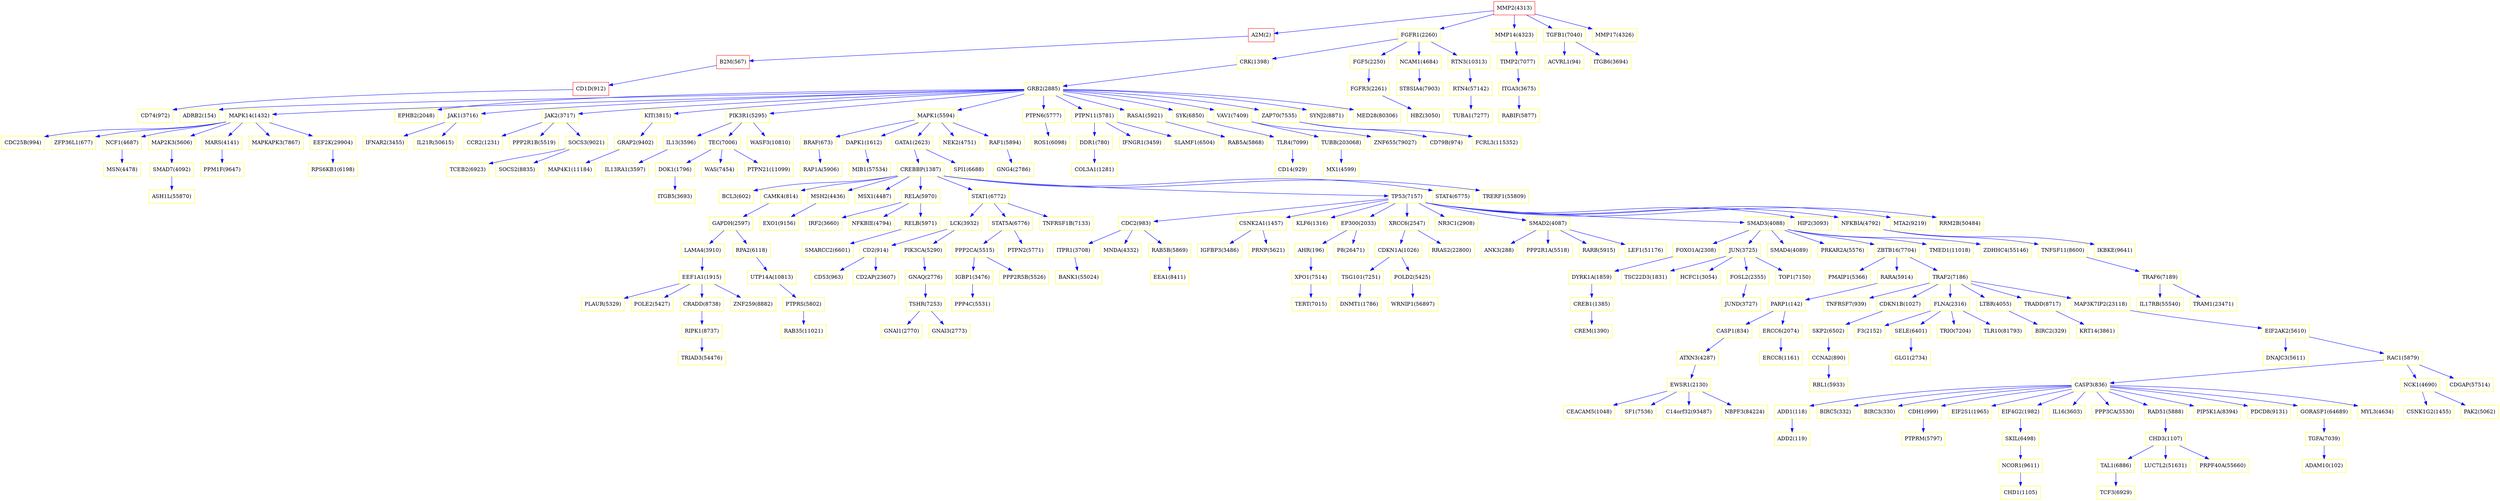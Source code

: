 digraph tmp_ans16 {
N_0 [shape = box, color = yellow, label = "ADD1(118)"];
N_1 [shape = box, color = yellow, label = "ADD2(119)"];
N_2 [shape = box, color = yellow, label = "PARP1(142)"];
N_3 [shape = box, color = yellow, label = "ADRB2(154)"];
N_4 [shape = box, color = yellow, label = "AHR(196)"];
N_5 [shape = box, color = red, label = "A2M(2)"];
N_6 [shape = box, color = yellow, label = "ACVRL1(94)"];
N_7 [shape = box, color = yellow, label = "BIRC5(332)"];
N_8 [shape = box, color = yellow, label = "ADAM10(102)"];
N_9 [shape = box, color = red, label = "B2M(567)"];
N_10 [shape = box, color = yellow, label = "BRAF(673)"];
N_11 [shape = box, color = yellow, label = "DDR1(780)"];
N_12 [shape = box, color = yellow, label = "CASP1(834)"];
N_13 [shape = box, color = yellow, label = "CASP3(836)"];
N_14 [shape = box, color = yellow, label = "BIRC3(330)"];
N_15 [shape = box, color = yellow, label = "BIRC2(329)"];
N_16 [shape = box, color = yellow, label = "CD2(914)"];
N_17 [shape = box, color = yellow, label = "TNFRSF7(939)"];
N_18 [shape = box, color = yellow, label = "CD74(972)"];
N_19 [shape = box, color = red, label = "CD1D(912)"];
N_20 [shape = box, color = yellow, label = "CCNA2(890)"];
N_21 [shape = box, color = yellow, label = "CDC2(983)"];
N_22 [shape = box, color = yellow, label = "CDH1(999)"];
N_23 [shape = box, color = yellow, label = "CDKN1A(1026)"];
N_24 [shape = box, color = yellow, label = "CHD3(1107)"];
N_25 [shape = box, color = yellow, label = "CDC25B(994)"];
N_26 [shape = box, color = yellow, label = "CDKN1B(1027)"];
N_27 [shape = box, color = yellow, label = "CCR2(1231)"];
N_28 [shape = box, color = yellow, label = "BCL3(602)"];
N_29 [shape = box, color = yellow, label = "CREB1(1385)"];
N_30 [shape = box, color = yellow, label = "CREBBP(1387)"];
N_31 [shape = box, color = yellow, label = "CAMK4(814)"];
N_32 [shape = box, color = yellow, label = "CREM(1390)"];
N_33 [shape = box, color = yellow, label = "CRK(1398)"];
N_34 [shape = box, color = yellow, label = "ZFP36L1(677)"];
N_35 [shape = box, color = yellow, label = "CSNK2A1(1457)"];
N_36 [shape = box, color = yellow, label = "MAPK14(1432)"];
N_37 [shape = box, color = yellow, label = "CD14(929)"];
N_38 [shape = box, color = yellow, label = "DAPK1(1612)"];
N_39 [shape = box, color = yellow, label = "ERCC8(1161)"];
N_40 [shape = box, color = yellow, label = "DNMT1(1786)"];
N_41 [shape = box, color = yellow, label = "TSC22D3(1831)"];
N_42 [shape = box, color = yellow, label = "EEF1A1(1915)"];
N_43 [shape = box, color = yellow, label = "KLF6(1316)"];
N_44 [shape = box, color = yellow, label = "EIF2S1(1965)"];
N_45 [shape = box, color = yellow, label = "EIF4G2(1982)"];
N_46 [shape = box, color = yellow, label = "EP300(2033)"];
N_47 [shape = box, color = yellow, label = "EPHB2(2048)"];
N_48 [shape = box, color = yellow, label = "CEACAM5(1048)"];
N_49 [shape = box, color = yellow, label = "EWSR1(2130)"];
N_50 [shape = box, color = yellow, label = "F3(2152)"];
N_51 [shape = box, color = yellow, label = "DOK1(1796)"];
N_52 [shape = box, color = yellow, label = "COL3A1(1281)"];
N_53 [shape = box, color = yellow, label = "FGFR1(2260)"];
N_54 [shape = box, color = yellow, label = "FGF5(2250)"];
N_55 [shape = box, color = yellow, label = "FGFR3(2261)"];
N_56 [shape = box, color = yellow, label = "DYRK1A(1859)"];
N_57 [shape = box, color = yellow, label = "FLNA(2316)"];
N_58 [shape = box, color = yellow, label = "CD79B(974)"];
N_59 [shape = box, color = yellow, label = "FOXO1A(2308)"];
N_60 [shape = box, color = yellow, label = "GAPDH(2597)"];
N_61 [shape = box, color = yellow, label = "XRCC6(2547)"];
N_62 [shape = box, color = yellow, label = "CD53(963)"];
N_63 [shape = box, color = yellow, label = "GNAI1(2770)"];
N_64 [shape = box, color = yellow, label = "GNAI3(2773)"];
N_65 [shape = box, color = yellow, label = "GNAQ(2776)"];
N_66 [shape = box, color = yellow, label = "GRB2(2885)"];
N_67 [shape = box, color = yellow, label = "NR3C1(2908)"];
N_68 [shape = box, color = yellow, label = "ERCC6(2074)"];
N_69 [shape = box, color = yellow, label = "HBZ(3050)"];
N_70 [shape = box, color = yellow, label = "HCFC1(3054)"];
N_71 [shape = box, color = yellow, label = "CHD1(1105)"];
N_72 [shape = box, color = yellow, label = "IFNAR2(3455)"];
N_73 [shape = box, color = yellow, label = "IFNGR1(3459)"];
N_74 [shape = box, color = yellow, label = "IL13(3596)"];
N_75 [shape = box, color = yellow, label = "IL16(3603)"];
N_76 [shape = box, color = yellow, label = "ITGA3(3675)"];
N_77 [shape = box, color = yellow, label = "ITGB5(3693)"];
N_78 [shape = box, color = yellow, label = "ITPR1(3708)"];
N_79 [shape = box, color = yellow, label = "JAK1(3716)"];
N_80 [shape = box, color = yellow, label = "JAK2(3717)"];
N_81 [shape = box, color = yellow, label = "JUN(3725)"];
N_82 [shape = box, color = yellow, label = "FOSL2(2355)"];
N_83 [shape = box, color = yellow, label = "ANK3(288)"];
N_84 [shape = box, color = yellow, label = "KIT(3815)"];
N_85 [shape = box, color = yellow, label = "IGFBP3(3486)"];
N_86 [shape = box, color = yellow, label = "LCK(3932)"];
N_87 [shape = box, color = yellow, label = "GATA1(2623)"];
N_88 [shape = box, color = yellow, label = "LTBR(4055)"];
N_89 [shape = box, color = yellow, label = "SMAD2(4087)"];
N_90 [shape = box, color = yellow, label = "JUND(3727)"];
N_91 [shape = box, color = yellow, label = "SMAD3(4088)"];
N_92 [shape = box, color = yellow, label = "SMAD4(4089)"];
N_93 [shape = box, color = yellow, label = "SMAD7(4092)"];
N_94 [shape = box, color = yellow, label = "IGBP1(3476)"];
N_95 [shape = box, color = red, label = "MMP2(4313)"];
N_96 [shape = box, color = yellow, label = "MSH2(4436)"];
N_97 [shape = box, color = yellow, label = "MSN(4478)"];
N_98 [shape = box, color = yellow, label = "MSX1(4487)"];
N_99 [shape = box, color = yellow, label = "MX1(4599)"];
N_100 [shape = box, color = yellow, label = "NCAM1(4684)"];
N_101 [shape = box, color = yellow, label = "NCF1(4687)"];
N_102 [shape = box, color = yellow, label = "CSNK1G2(1455)"];
N_103 [shape = box, color = yellow, label = "HIP2(3093)"];
N_104 [shape = box, color = yellow, label = "NCK1(4690)"];
N_105 [shape = box, color = yellow, label = "NEK2(4751)"];
N_106 [shape = box, color = yellow, label = "IRF2(3660)"];
N_107 [shape = box, color = yellow, label = "GLG1(2734)"];
N_108 [shape = box, color = yellow, label = "NFKBIA(4792)"];
N_109 [shape = box, color = yellow, label = "PAK2(5062)"];
N_110 [shape = box, color = yellow, label = "PIK3R1(5295)"];
N_111 [shape = box, color = yellow, label = "PIK3CA(5290)"];
N_112 [shape = box, color = yellow, label = "KRT14(3861)"];
N_113 [shape = box, color = yellow, label = "PMAIP1(5366)"];
N_114 [shape = box, color = yellow, label = "PPP2CA(5515)"];
N_115 [shape = box, color = yellow, label = "PPP2R1B(5519)"];
N_116 [shape = box, color = yellow, label = "PPP2R1A(5518)"];
N_117 [shape = box, color = yellow, label = "PPP3CA(5530)"];
N_118 [shape = box, color = yellow, label = "NFKBIE(4794)"];
N_119 [shape = box, color = yellow, label = "PRKAR2A(5576)"];
N_120 [shape = box, color = yellow, label = "MAPK1(5594)"];
N_121 [shape = box, color = yellow, label = "EIF2AK2(5610)"];
N_122 [shape = box, color = yellow, label = "DNAJC3(5611)"];
N_123 [shape = box, color = yellow, label = "PRNP(5621)"];
N_124 [shape = box, color = yellow, label = "ATXN3(4287)"];
N_125 [shape = box, color = yellow, label = "LAMA4(3910)"];
N_126 [shape = box, color = yellow, label = "PTPN6(5777)"];
N_127 [shape = box, color = yellow, label = "PTPRM(5797)"];
N_128 [shape = box, color = yellow, label = "PTPN11(5781)"];
N_129 [shape = box, color = yellow, label = "RAB5A(5868)"];
N_130 [shape = box, color = yellow, label = "RAC1(5879)"];
N_131 [shape = box, color = yellow, label = "RAD51(5888)"];
N_132 [shape = box, color = yellow, label = "RAF1(5894)"];
N_133 [shape = box, color = yellow, label = "GNG4(2786)"];
N_134 [shape = box, color = yellow, label = "RAP1A(5906)"];
N_135 [shape = box, color = yellow, label = "RASA1(5921)"];
N_136 [shape = box, color = yellow, label = "MNDA(4332)"];
N_137 [shape = box, color = yellow, label = "RARA(5914)"];
N_138 [shape = box, color = yellow, label = "RBL1(5933)"];
N_139 [shape = box, color = yellow, label = "PPP4C(5531)"];
N_140 [shape = box, color = yellow, label = "RELA(5970)"];
N_141 [shape = box, color = yellow, label = "RELB(5971)"];
N_142 [shape = box, color = yellow, label = "RPA2(6118)"];
N_143 [shape = box, color = yellow, label = "RARB(5915)"];
N_144 [shape = box, color = yellow, label = "MAP2K3(5606)"];
N_145 [shape = box, color = yellow, label = "MMP14(4323)"];
N_146 [shape = box, color = yellow, label = "SELE(6401)"];
N_147 [shape = box, color = yellow, label = "PTPN2(5771)"];
N_148 [shape = box, color = yellow, label = "SKIL(6498)"];
N_149 [shape = box, color = yellow, label = "SLAMF1(6504)"];
N_150 [shape = box, color = yellow, label = "SPI1(6688)"];
N_151 [shape = box, color = yellow, label = "STAT1(6772)"];
N_152 [shape = box, color = yellow, label = "STAT5A(6776)"];
N_153 [shape = box, color = yellow, label = "RPS6KB1(6198)"];
N_154 [shape = box, color = yellow, label = "PLAUR(5329)"];
N_155 [shape = box, color = yellow, label = "SYK(6850)"];
N_156 [shape = box, color = yellow, label = "TCEB2(6923)"];
N_157 [shape = box, color = yellow, label = "TCF3(6929)"];
N_158 [shape = box, color = yellow, label = "TAL1(6886)"];
N_159 [shape = box, color = yellow, label = "SKP2(6502)"];
N_160 [shape = box, color = yellow, label = "TEC(7006)"];
N_161 [shape = box, color = yellow, label = "TERT(7015)"];
N_162 [shape = box, color = yellow, label = "RAB5B(5869)"];
N_163 [shape = box, color = yellow, label = "TGFA(7039)"];
N_164 [shape = box, color = yellow, label = "ITGB6(3694)"];
N_165 [shape = box, color = yellow, label = "TGFB1(7040)"];
N_166 [shape = box, color = yellow, label = "POLE2(5427)"];
N_167 [shape = box, color = yellow, label = "TLR4(7099)"];
N_168 [shape = box, color = yellow, label = "TOP1(7150)"];
N_169 [shape = box, color = yellow, label = "TP53(7157)"];
N_170 [shape = box, color = yellow, label = "TNFRSF1B(7133)"];
N_171 [shape = box, color = yellow, label = "TRAF2(7186)"];
N_172 [shape = box, color = yellow, label = "TRAF6(7189)"];
N_173 [shape = box, color = yellow, label = "TSHR(7253)"];
N_174 [shape = box, color = yellow, label = "TSG101(7251)"];
N_175 [shape = box, color = yellow, label = "TUBA1(7277)"];
N_176 [shape = box, color = yellow, label = "WAS(7454)"];
N_177 [shape = box, color = yellow, label = "POLD2(5425)"];
N_178 [shape = box, color = yellow, label = "XPO1(7514)"];
N_179 [shape = box, color = yellow, label = "VAV1(7409)"];
N_180 [shape = box, color = yellow, label = "ZAP70(7535)"];
N_181 [shape = box, color = yellow, label = "ZBTB16(7704)"];
N_182 [shape = box, color = yellow, label = "ST8SIA4(7903)"];
N_183 [shape = box, color = yellow, label = "MARS(4141)"];
N_184 [shape = box, color = yellow, label = "SF1(7536)"];
N_185 [shape = box, color = yellow, label = "EEA1(8411)"];
N_186 [shape = box, color = yellow, label = "PTPRS(5802)"];
N_187 [shape = box, color = yellow, label = "TNFSF11(8600)"];
N_188 [shape = box, color = yellow, label = "PIP5K1A(8394)"];
N_189 [shape = box, color = yellow, label = "TRADD(8717)"];
N_190 [shape = box, color = yellow, label = "RIPK1(8737)"];
N_191 [shape = box, color = yellow, label = "SYNJ2(8871)"];
N_192 [shape = box, color = yellow, label = "SOCS2(8835)"];
N_193 [shape = box, color = yellow, label = "SMARCC2(6601)"];
N_194 [shape = box, color = yellow, label = "STAT4(6775)"];
N_195 [shape = box, color = yellow, label = "NCOR1(9611)"];
N_196 [shape = box, color = yellow, label = "PPM1F(9647)"];
N_197 [shape = box, color = yellow, label = "GRAP2(9402)"];
N_198 [shape = box, color = yellow, label = "PDCD8(9131)"];
N_199 [shape = box, color = yellow, label = "IKBKE(9641)"];
N_200 [shape = box, color = yellow, label = "RTN3(10313)"];
N_201 [shape = box, color = yellow, label = "ROS1(6098)"];
N_202 [shape = box, color = yellow, label = "RABIF(5877)"];
N_203 [shape = box, color = yellow, label = "UTP14A(10813)"];
N_204 [shape = box, color = yellow, label = "CRADD(8738)"];
N_205 [shape = box, color = yellow, label = "MAP4K1(11184)"];
N_206 [shape = box, color = yellow, label = "MTA2(9219)"];
N_207 [shape = box, color = yellow, label = "CD2AP(23607)"];
N_208 [shape = box, color = yellow, label = "MAPKAPK3(7867)"];
N_209 [shape = box, color = yellow, label = "LEF1(51176)"];
N_210 [shape = box, color = yellow, label = "LUC7L2(51631)"];
N_211 [shape = box, color = yellow, label = "TRIAD3(54476)"];
N_212 [shape = box, color = yellow, label = "RRAS2(22800)"];
N_213 [shape = box, color = yellow, label = "PRPF40A(55660)"];
N_214 [shape = box, color = yellow, label = "ZNF259(8882)"];
N_215 [shape = box, color = yellow, label = "WRNIP1(56897)"];
N_216 [shape = box, color = yellow, label = "IL21R(50615)"];
N_217 [shape = box, color = yellow, label = "GORASP1(64689)"];
N_218 [shape = box, color = yellow, label = "IL17RB(55540)"];
N_219 [shape = box, color = yellow, label = "RTN4(57142)"];
N_220 [shape = box, color = yellow, label = "RAB35(11021)"];
N_221 [shape = box, color = yellow, label = "MED28(80306)"];
N_222 [shape = box, color = yellow, label = "C14orf32(93487)"];
N_223 [shape = box, color = yellow, label = "TRAM1(23471)"];
N_224 [shape = box, color = yellow, label = "NBPF3(84224)"];
N_225 [shape = box, color = yellow, label = "WASF3(10810)"];
N_226 [shape = box, color = yellow, label = "TUBB(203068)"];
N_227 [shape = box, color = yellow, label = "MAP3K7IP2(23118)"];
N_228 [shape = box, color = yellow, label = "TRIO(7204)"];
N_229 [shape = box, color = yellow, label = "PTPN21(11099)"];
N_230 [shape = box, color = yellow, label = "MYL3(4634)"];
N_231 [shape = box, color = yellow, label = "TLR10(81793)"];
N_232 [shape = box, color = yellow, label = "ZNF655(79027)"];
N_233 [shape = box, color = yellow, label = "TRERF1(55809)"];
N_234 [shape = box, color = yellow, label = "SOCS3(9021)"];
N_235 [shape = box, color = yellow, label = "EEF2K(29904)"];
N_236 [shape = box, color = yellow, label = "CDGAP(57514)"];
N_237 [shape = box, color = yellow, label = "MIB1(57534)"];
N_238 [shape = box, color = yellow, label = "IL13RA1(3597)"];
N_239 [shape = box, color = yellow, label = "P8(26471)"];
N_240 [shape = box, color = yellow, label = "TIMP2(7077)"];
N_241 [shape = box, color = yellow, label = "BANK1(55024)"];
N_242 [shape = box, color = yellow, label = "MMP17(4326)"];
N_243 [shape = box, color = yellow, label = "TMED1(11018)"];
N_244 [shape = box, color = yellow, label = "ZDHHC4(55146)"];
N_245 [shape = box, color = yellow, label = "ASH1L(55870)"];
N_246 [shape = box, color = yellow, label = "EXO1(9156)"];
N_247 [shape = box, color = yellow, label = "PPP2R5B(5526)"];
N_248 [shape = box, color = yellow, label = "RRM2B(50484)"];
N_249 [shape = box, color = yellow, label = "FCRL3(115352)"];
N_0 -> N_1 [ color = blue ];
N_5 -> N_9 [ color = blue ];
N_2 -> N_12 [ color = blue ];
N_13 -> N_0 [ color = blue ];
N_13 -> N_7 [ color = blue ];
N_13 -> N_14 [ color = blue ];
N_9 -> N_19 [ color = blue ];
N_19 -> N_18 [ color = blue ];
N_13 -> N_22 [ color = blue ];
N_30 -> N_28 [ color = blue ];
N_30 -> N_31 [ color = blue ];
N_29 -> N_32 [ color = blue ];
N_36 -> N_25 [ color = blue ];
N_36 -> N_34 [ color = blue ];
N_13 -> N_44 [ color = blue ];
N_13 -> N_45 [ color = blue ];
N_46 -> N_4 [ color = blue ];
N_49 -> N_48 [ color = blue ];
N_11 -> N_52 [ color = blue ];
N_53 -> N_33 [ color = blue ];
N_53 -> N_54 [ color = blue ];
N_54 -> N_55 [ color = blue ];
N_56 -> N_29 [ color = blue ];
N_57 -> N_50 [ color = blue ];
N_59 -> N_56 [ color = blue ];
N_31 -> N_60 [ color = blue ];
N_61 -> N_23 [ color = blue ];
N_16 -> N_62 [ color = blue ];
N_66 -> N_3 [ color = blue ];
N_33 -> N_66 [ color = blue ];
N_66 -> N_36 [ color = blue ];
N_66 -> N_47 [ color = blue ];
N_2 -> N_68 [ color = blue ];
N_68 -> N_39 [ color = blue ];
N_55 -> N_69 [ color = blue ];
N_13 -> N_75 [ color = blue ];
N_51 -> N_77 [ color = blue ];
N_21 -> N_78 [ color = blue ];
N_66 -> N_79 [ color = blue ];
N_79 -> N_72 [ color = blue ];
N_80 -> N_27 [ color = blue ];
N_66 -> N_80 [ color = blue ];
N_81 -> N_41 [ color = blue ];
N_81 -> N_70 [ color = blue ];
N_81 -> N_82 [ color = blue ];
N_66 -> N_84 [ color = blue ];
N_35 -> N_85 [ color = blue ];
N_86 -> N_16 [ color = blue ];
N_87 -> N_30 [ color = blue ];
N_88 -> N_15 [ color = blue ];
N_89 -> N_83 [ color = blue ];
N_82 -> N_90 [ color = blue ];
N_91 -> N_59 [ color = blue ];
N_91 -> N_81 [ color = blue ];
N_91 -> N_92 [ color = blue ];
N_95 -> N_5 [ color = blue ];
N_95 -> N_53 [ color = blue ];
N_30 -> N_96 [ color = blue ];
N_30 -> N_98 [ color = blue ];
N_53 -> N_100 [ color = blue ];
N_36 -> N_101 [ color = blue ];
N_101 -> N_97 [ color = blue ];
N_104 -> N_102 [ color = blue ];
N_104 -> N_109 [ color = blue ];
N_66 -> N_110 [ color = blue ];
N_110 -> N_74 [ color = blue ];
N_111 -> N_65 [ color = blue ];
N_86 -> N_111 [ color = blue ];
N_114 -> N_94 [ color = blue ];
N_80 -> N_115 [ color = blue ];
N_89 -> N_116 [ color = blue ];
N_13 -> N_117 [ color = blue ];
N_91 -> N_119 [ color = blue ];
N_120 -> N_10 [ color = blue ];
N_120 -> N_38 [ color = blue ];
N_66 -> N_120 [ color = blue ];
N_120 -> N_87 [ color = blue ];
N_120 -> N_105 [ color = blue ];
N_121 -> N_122 [ color = blue ];
N_35 -> N_123 [ color = blue ];
N_12 -> N_124 [ color = blue ];
N_124 -> N_49 [ color = blue ];
N_125 -> N_42 [ color = blue ];
N_60 -> N_125 [ color = blue ];
N_66 -> N_126 [ color = blue ];
N_22 -> N_127 [ color = blue ];
N_128 -> N_11 [ color = blue ];
N_66 -> N_128 [ color = blue ];
N_128 -> N_73 [ color = blue ];
N_130 -> N_13 [ color = blue ];
N_130 -> N_104 [ color = blue ];
N_121 -> N_130 [ color = blue ];
N_13 -> N_131 [ color = blue ];
N_131 -> N_24 [ color = blue ];
N_120 -> N_132 [ color = blue ];
N_132 -> N_133 [ color = blue ];
N_10 -> N_134 [ color = blue ];
N_66 -> N_135 [ color = blue ];
N_135 -> N_129 [ color = blue ];
N_21 -> N_136 [ color = blue ];
N_137 -> N_2 [ color = blue ];
N_20 -> N_138 [ color = blue ];
N_94 -> N_139 [ color = blue ];
N_30 -> N_140 [ color = blue ];
N_140 -> N_106 [ color = blue ];
N_140 -> N_118 [ color = blue ];
N_140 -> N_141 [ color = blue ];
N_60 -> N_142 [ color = blue ];
N_89 -> N_143 [ color = blue ];
N_36 -> N_144 [ color = blue ];
N_144 -> N_93 [ color = blue ];
N_95 -> N_145 [ color = blue ];
N_57 -> N_146 [ color = blue ];
N_146 -> N_107 [ color = blue ];
N_45 -> N_148 [ color = blue ];
N_128 -> N_149 [ color = blue ];
N_87 -> N_150 [ color = blue ];
N_30 -> N_151 [ color = blue ];
N_151 -> N_86 [ color = blue ];
N_152 -> N_114 [ color = blue ];
N_152 -> N_147 [ color = blue ];
N_151 -> N_152 [ color = blue ];
N_42 -> N_154 [ color = blue ];
N_66 -> N_155 [ color = blue ];
N_24 -> N_158 [ color = blue ];
N_158 -> N_157 [ color = blue ];
N_159 -> N_20 [ color = blue ];
N_26 -> N_159 [ color = blue ];
N_160 -> N_51 [ color = blue ];
N_110 -> N_160 [ color = blue ];
N_21 -> N_162 [ color = blue ];
N_163 -> N_8 [ color = blue ];
N_165 -> N_6 [ color = blue ];
N_95 -> N_165 [ color = blue ];
N_165 -> N_164 [ color = blue ];
N_42 -> N_166 [ color = blue ];
N_167 -> N_37 [ color = blue ];
N_155 -> N_167 [ color = blue ];
N_81 -> N_168 [ color = blue ];
N_169 -> N_21 [ color = blue ];
N_30 -> N_169 [ color = blue ];
N_169 -> N_35 [ color = blue ];
N_169 -> N_43 [ color = blue ];
N_169 -> N_46 [ color = blue ];
N_169 -> N_61 [ color = blue ];
N_169 -> N_67 [ color = blue ];
N_169 -> N_89 [ color = blue ];
N_169 -> N_91 [ color = blue ];
N_169 -> N_103 [ color = blue ];
N_169 -> N_108 [ color = blue ];
N_151 -> N_170 [ color = blue ];
N_171 -> N_17 [ color = blue ];
N_171 -> N_26 [ color = blue ];
N_171 -> N_57 [ color = blue ];
N_171 -> N_88 [ color = blue ];
N_173 -> N_63 [ color = blue ];
N_173 -> N_64 [ color = blue ];
N_65 -> N_173 [ color = blue ];
N_23 -> N_174 [ color = blue ];
N_174 -> N_40 [ color = blue ];
N_160 -> N_176 [ color = blue ];
N_23 -> N_177 [ color = blue ];
N_4 -> N_178 [ color = blue ];
N_178 -> N_161 [ color = blue ];
N_66 -> N_179 [ color = blue ];
N_180 -> N_58 [ color = blue ];
N_66 -> N_180 [ color = blue ];
N_91 -> N_181 [ color = blue ];
N_181 -> N_113 [ color = blue ];
N_181 -> N_137 [ color = blue ];
N_181 -> N_171 [ color = blue ];
N_100 -> N_182 [ color = blue ];
N_36 -> N_183 [ color = blue ];
N_49 -> N_184 [ color = blue ];
N_162 -> N_185 [ color = blue ];
N_108 -> N_187 [ color = blue ];
N_187 -> N_172 [ color = blue ];
N_13 -> N_188 [ color = blue ];
N_189 -> N_112 [ color = blue ];
N_171 -> N_189 [ color = blue ];
N_66 -> N_191 [ color = blue ];
N_141 -> N_193 [ color = blue ];
N_30 -> N_194 [ color = blue ];
N_195 -> N_71 [ color = blue ];
N_148 -> N_195 [ color = blue ];
N_183 -> N_196 [ color = blue ];
N_84 -> N_197 [ color = blue ];
N_13 -> N_198 [ color = blue ];
N_108 -> N_199 [ color = blue ];
N_53 -> N_200 [ color = blue ];
N_126 -> N_201 [ color = blue ];
N_76 -> N_202 [ color = blue ];
N_142 -> N_203 [ color = blue ];
N_203 -> N_186 [ color = blue ];
N_42 -> N_204 [ color = blue ];
N_204 -> N_190 [ color = blue ];
N_197 -> N_205 [ color = blue ];
N_169 -> N_206 [ color = blue ];
N_16 -> N_207 [ color = blue ];
N_36 -> N_208 [ color = blue ];
N_89 -> N_209 [ color = blue ];
N_24 -> N_210 [ color = blue ];
N_190 -> N_211 [ color = blue ];
N_61 -> N_212 [ color = blue ];
N_24 -> N_213 [ color = blue ];
N_42 -> N_214 [ color = blue ];
N_177 -> N_215 [ color = blue ];
N_79 -> N_216 [ color = blue ];
N_13 -> N_217 [ color = blue ];
N_217 -> N_163 [ color = blue ];
N_172 -> N_218 [ color = blue ];
N_219 -> N_175 [ color = blue ];
N_200 -> N_219 [ color = blue ];
N_186 -> N_220 [ color = blue ];
N_66 -> N_221 [ color = blue ];
N_49 -> N_222 [ color = blue ];
N_172 -> N_223 [ color = blue ];
N_49 -> N_224 [ color = blue ];
N_110 -> N_225 [ color = blue ];
N_226 -> N_99 [ color = blue ];
N_179 -> N_226 [ color = blue ];
N_227 -> N_121 [ color = blue ];
N_171 -> N_227 [ color = blue ];
N_57 -> N_228 [ color = blue ];
N_160 -> N_229 [ color = blue ];
N_13 -> N_230 [ color = blue ];
N_57 -> N_231 [ color = blue ];
N_179 -> N_232 [ color = blue ];
N_30 -> N_233 [ color = blue ];
N_80 -> N_234 [ color = blue ];
N_234 -> N_156 [ color = blue ];
N_234 -> N_192 [ color = blue ];
N_36 -> N_235 [ color = blue ];
N_235 -> N_153 [ color = blue ];
N_130 -> N_236 [ color = blue ];
N_38 -> N_237 [ color = blue ];
N_74 -> N_238 [ color = blue ];
N_46 -> N_239 [ color = blue ];
N_240 -> N_76 [ color = blue ];
N_145 -> N_240 [ color = blue ];
N_78 -> N_241 [ color = blue ];
N_95 -> N_242 [ color = blue ];
N_91 -> N_243 [ color = blue ];
N_91 -> N_244 [ color = blue ];
N_93 -> N_245 [ color = blue ];
N_96 -> N_246 [ color = blue ];
N_114 -> N_247 [ color = blue ];
N_169 -> N_248 [ color = blue ];
N_180 -> N_249 [ color = blue ];
}
